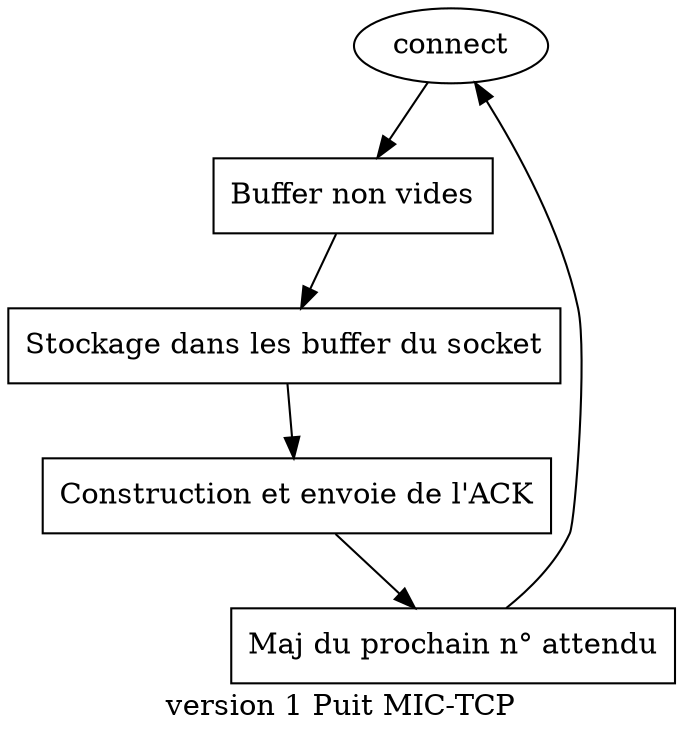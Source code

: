digraph G_MIC_TCP{
    label="version 1 Puit MIC-TCP";
n0[label="connect", shape="ellipse"]
n1[label="Buffer non vides", shape="invtrapeze"]
n3[label="Stockage dans les buffer du socket",shape="rectangle"]
n4[label="Construction et envoie de l'ACK",shape="rectangle"]
n5[label="Maj du prochain n° attendu", shape="rectangle"]
n0->n1->n3
n3->n4->n5->n0
}
